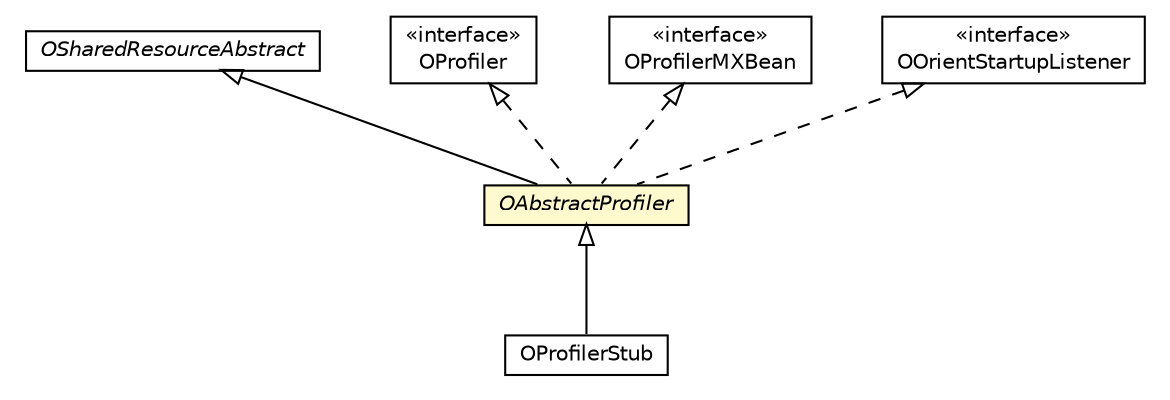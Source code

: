 #!/usr/local/bin/dot
#
# Class diagram 
# Generated by UMLGraph version R5_6-24-gf6e263 (http://www.umlgraph.org/)
#

digraph G {
	edge [fontname="Helvetica",fontsize=10,labelfontname="Helvetica",labelfontsize=10];
	node [fontname="Helvetica",fontsize=10,shape=plaintext];
	nodesep=0.25;
	ranksep=0.5;
	// com.orientechnologies.common.concur.resource.OSharedResourceAbstract
	c542691 [label=<<table title="com.orientechnologies.common.concur.resource.OSharedResourceAbstract" border="0" cellborder="1" cellspacing="0" cellpadding="2" port="p" href="../concur/resource/OSharedResourceAbstract.html">
		<tr><td><table border="0" cellspacing="0" cellpadding="1">
<tr><td align="center" balign="center"><font face="Helvetica-Oblique"> OSharedResourceAbstract </font></td></tr>
		</table></td></tr>
		</table>>, URL="../concur/resource/OSharedResourceAbstract.html", fontname="Helvetica", fontcolor="black", fontsize=10.0];
	// com.orientechnologies.common.profiler.OAbstractProfiler
	c542732 [label=<<table title="com.orientechnologies.common.profiler.OAbstractProfiler" border="0" cellborder="1" cellspacing="0" cellpadding="2" port="p" bgcolor="lemonChiffon" href="./OAbstractProfiler.html">
		<tr><td><table border="0" cellspacing="0" cellpadding="1">
<tr><td align="center" balign="center"><font face="Helvetica-Oblique"> OAbstractProfiler </font></td></tr>
		</table></td></tr>
		</table>>, URL="./OAbstractProfiler.html", fontname="Helvetica", fontcolor="black", fontsize=10.0];
	// com.orientechnologies.common.profiler.OProfiler
	c542736 [label=<<table title="com.orientechnologies.common.profiler.OProfiler" border="0" cellborder="1" cellspacing="0" cellpadding="2" port="p" href="./OProfiler.html">
		<tr><td><table border="0" cellspacing="0" cellpadding="1">
<tr><td align="center" balign="center"> &#171;interface&#187; </td></tr>
<tr><td align="center" balign="center"> OProfiler </td></tr>
		</table></td></tr>
		</table>>, URL="./OProfiler.html", fontname="Helvetica", fontcolor="black", fontsize=10.0];
	// com.orientechnologies.common.profiler.OProfilerMXBean
	c542738 [label=<<table title="com.orientechnologies.common.profiler.OProfilerMXBean" border="0" cellborder="1" cellspacing="0" cellpadding="2" port="p" href="./OProfilerMXBean.html">
		<tr><td><table border="0" cellspacing="0" cellpadding="1">
<tr><td align="center" balign="center"> &#171;interface&#187; </td></tr>
<tr><td align="center" balign="center"> OProfilerMXBean </td></tr>
		</table></td></tr>
		</table>>, URL="./OProfilerMXBean.html", fontname="Helvetica", fontcolor="black", fontsize=10.0];
	// com.orientechnologies.common.profiler.OProfilerStub
	c542739 [label=<<table title="com.orientechnologies.common.profiler.OProfilerStub" border="0" cellborder="1" cellspacing="0" cellpadding="2" port="p" href="./OProfilerStub.html">
		<tr><td><table border="0" cellspacing="0" cellpadding="1">
<tr><td align="center" balign="center"> OProfilerStub </td></tr>
		</table></td></tr>
		</table>>, URL="./OProfilerStub.html", fontname="Helvetica", fontcolor="black", fontsize=10.0];
	// com.orientechnologies.orient.core.OOrientStartupListener
	c542839 [label=<<table title="com.orientechnologies.orient.core.OOrientStartupListener" border="0" cellborder="1" cellspacing="0" cellpadding="2" port="p" href="../../orient/core/OOrientStartupListener.html">
		<tr><td><table border="0" cellspacing="0" cellpadding="1">
<tr><td align="center" balign="center"> &#171;interface&#187; </td></tr>
<tr><td align="center" balign="center"> OOrientStartupListener </td></tr>
		</table></td></tr>
		</table>>, URL="../../orient/core/OOrientStartupListener.html", fontname="Helvetica", fontcolor="black", fontsize=10.0];
	//com.orientechnologies.common.profiler.OAbstractProfiler extends com.orientechnologies.common.concur.resource.OSharedResourceAbstract
	c542691:p -> c542732:p [dir=back,arrowtail=empty];
	//com.orientechnologies.common.profiler.OAbstractProfiler implements com.orientechnologies.common.profiler.OProfiler
	c542736:p -> c542732:p [dir=back,arrowtail=empty,style=dashed];
	//com.orientechnologies.common.profiler.OAbstractProfiler implements com.orientechnologies.orient.core.OOrientStartupListener
	c542839:p -> c542732:p [dir=back,arrowtail=empty,style=dashed];
	//com.orientechnologies.common.profiler.OAbstractProfiler implements com.orientechnologies.common.profiler.OProfilerMXBean
	c542738:p -> c542732:p [dir=back,arrowtail=empty,style=dashed];
	//com.orientechnologies.common.profiler.OProfilerStub extends com.orientechnologies.common.profiler.OAbstractProfiler
	c542732:p -> c542739:p [dir=back,arrowtail=empty];
}


